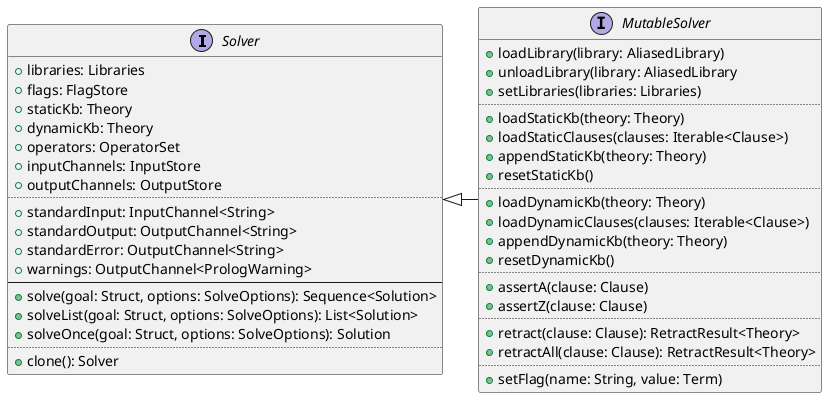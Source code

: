 @startuml

interface Solver {
    + libraries: Libraries
    + flags: FlagStore
    + staticKb: Theory
    + dynamicKb: Theory
    + operators: OperatorSet
    + inputChannels: InputStore
    + outputChannels: OutputStore
    ..
    + standardInput: InputChannel<String>
    + standardOutput: OutputChannel<String>
    + standardError: OutputChannel<String>
    + warnings: OutputChannel<PrologWarning>
    --
    + solve(goal: Struct, options: SolveOptions): Sequence<Solution>
    + solveList(goal: Struct, options: SolveOptions): List<Solution>
    + solveOnce(goal: Struct, options: SolveOptions): Solution
    ..
    + clone(): Solver
}

interface MutableSolver {
      + loadLibrary(library: AliasedLibrary)
      + unloadLibrary(library: AliasedLibrary
      + setLibraries(libraries: Libraries)
      ..
      + loadStaticKb(theory: Theory)
      + loadStaticClauses(clauses: Iterable<Clause>)
      + appendStaticKb(theory: Theory)
      + resetStaticKb()
      ..
      + loadDynamicKb(theory: Theory)
      + loadDynamicClauses(clauses: Iterable<Clause>)
      + appendDynamicKb(theory: Theory)
      + resetDynamicKb()
      ..
      + assertA(clause: Clause)
      + assertZ(clause: Clause)
      ..
      + retract(clause: Clause): RetractResult<Theory>
      + retractAll(clause: Clause): RetractResult<Theory>
      ..
      + setFlag(name: String, value: Term)
}

MutableSolver -left-|> Solver


@enduml